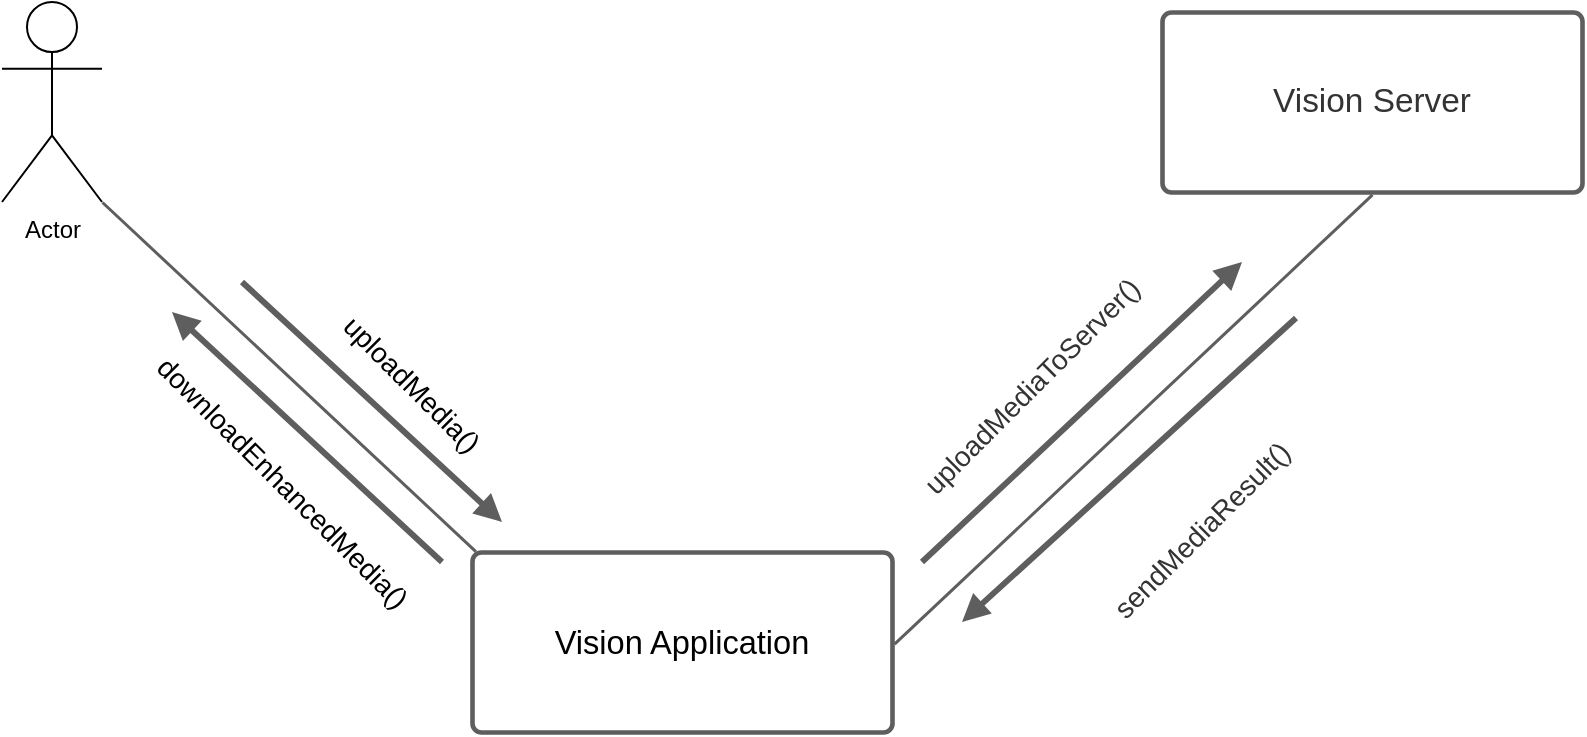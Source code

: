 <mxfile version="14.6.6" type="github">
  <diagram id="MZNEbvOIKQ0AGte8CoT8" name="Page-1">
    <mxGraphModel dx="1662" dy="833" grid="1" gridSize="10" guides="1" tooltips="1" connect="1" arrows="1" fold="1" page="1" pageScale="1" pageWidth="850" pageHeight="1100" math="0" shadow="0">
      <root>
        <mxCell id="0" />
        <mxCell id="1" parent="0" />
        <UserObject label="Vision Application" lucidchartObjectId="5R8w1v7GXrrg" id="aYf_v_CRqeFnfuspDE_A-2">
          <mxCell style="html=1;overflow=block;blockSpacing=1;whiteSpace=wrap;;whiteSpace=wrap;fontSize=16.3;fontColor=#000000;spacing=9;strokeColor=#5e5e5e;strokeOpacity=100;rounded=1;absoluteArcSize=1;arcSize=9;strokeWidth=2.3;" parent="1" vertex="1">
            <mxGeometry x="555" y="405" width="210" height="90" as="geometry" />
          </mxCell>
        </UserObject>
        <UserObject label="Vision Server" lucidchartObjectId="8R8w7S97WI4X" id="aYf_v_CRqeFnfuspDE_A-3">
          <mxCell style="html=1;overflow=block;blockSpacing=1;whiteSpace=wrap;;whiteSpace=wrap;fontSize=16.7;fontColor=#333333;spacing=9;strokeColor=#5e5e5e;strokeOpacity=100;rounded=1;absoluteArcSize=1;arcSize=9;strokeWidth=2.3;" parent="1" vertex="1">
            <mxGeometry x="900" y="135" width="210" height="90" as="geometry" />
          </mxCell>
        </UserObject>
        <UserObject label="" lucidchartObjectId="_T8w7Vj5lxH~" id="aYf_v_CRqeFnfuspDE_A-4">
          <mxCell style="html=1;jettySize=18;whiteSpace=wrap;fontSize=13;strokeColor=#5E5E5E;strokeWidth=1.5;rounded=0;startArrow=none;;endArrow=none;;exitX=1;exitY=1;exitPerimeter=0;entryX=0.008;entryY=-0.005;entryPerimeter=0;exitDx=0;exitDy=0;" parent="1" source="QxxGrKox1YzJSJFWt_CB-1" target="aYf_v_CRqeFnfuspDE_A-2" edge="1">
            <mxGeometry width="100" height="100" relative="1" as="geometry">
              <Array as="points" />
              <mxPoint x="418.32" y="225.45" as="sourcePoint" />
            </mxGeometry>
          </mxCell>
        </UserObject>
        <UserObject label="" lucidchartObjectId="BU8wseWpq0h8" id="aYf_v_CRqeFnfuspDE_A-5">
          <mxCell style="html=1;jettySize=18;whiteSpace=wrap;fontSize=13;strokeColor=#5E5E5E;strokeWidth=1.5;rounded=0;startArrow=none;;endArrow=none;;exitX=0.5;exitY=1.013;exitPerimeter=0;entryX=1.005;entryY=0.509;entryPerimeter=0;" parent="1" source="aYf_v_CRqeFnfuspDE_A-3" target="aYf_v_CRqeFnfuspDE_A-2" edge="1">
            <mxGeometry width="100" height="100" relative="1" as="geometry">
              <Array as="points" />
            </mxGeometry>
          </mxCell>
        </UserObject>
        <UserObject label="" lucidchartObjectId="jW8wIVGWzWUJ" id="aYf_v_CRqeFnfuspDE_A-6">
          <mxCell style="html=1;jettySize=18;whiteSpace=wrap;fontSize=13;strokeColor=#5E5E5E;strokeWidth=3;rounded=0;startArrow=none;;endArrow=block;endFill=1;;" parent="1" edge="1">
            <mxGeometry width="100" height="100" relative="1" as="geometry">
              <Array as="points" />
              <mxPoint x="440" y="270" as="sourcePoint" />
              <mxPoint x="570" y="390" as="targetPoint" />
            </mxGeometry>
          </mxCell>
        </UserObject>
        <mxCell id="QxxGrKox1YzJSJFWt_CB-2" value="&lt;font style=&quot;font-size: 14px&quot;&gt;uploadMedia()&lt;/font&gt;" style="edgeLabel;html=1;align=center;verticalAlign=middle;resizable=0;points=[];rotation=45;" vertex="1" connectable="0" parent="aYf_v_CRqeFnfuspDE_A-6">
          <mxGeometry x="-0.114" y="-4" relative="1" as="geometry">
            <mxPoint x="30" y="-6" as="offset" />
          </mxGeometry>
        </mxCell>
        <UserObject label="" lucidchartObjectId="fu9wNH_-79x." id="aYf_v_CRqeFnfuspDE_A-9">
          <mxCell style="html=1;jettySize=18;whiteSpace=wrap;fontSize=13;strokeColor=#5E5E5E;strokeWidth=3;rounded=0;startArrow=none;;endArrow=block;endFill=1;;" parent="1" edge="1">
            <mxGeometry width="100" height="100" relative="1" as="geometry">
              <Array as="points" />
              <mxPoint x="780" y="410" as="sourcePoint" />
              <mxPoint x="940" y="260" as="targetPoint" />
            </mxGeometry>
          </mxCell>
        </UserObject>
        <UserObject label="&lt;font style=&quot;font-size: 14px&quot;&gt;uploadMediaToServer()&lt;/font&gt;" lucidchartObjectId="3u9wlox8CNqw" id="aYf_v_CRqeFnfuspDE_A-10">
          <mxCell style="html=1;overflow=block;blockSpacing=1;whiteSpace=wrap;;whiteSpace=wrap;fontSize=13.3;fontColor=#333333;spacing=3.8;strokeOpacity=0;fillOpacity=0;rounded=1;absoluteArcSize=1;arcSize=9;fillColor=#ffffff;strokeWidth=3;rotation=-45;" parent="1" vertex="1">
            <mxGeometry x="750" y="305.5" width="170" height="33" as="geometry" />
          </mxCell>
        </UserObject>
        <UserObject label="" lucidchartObjectId="GA9w_wXhENTy" id="aYf_v_CRqeFnfuspDE_A-14">
          <mxCell style="html=1;jettySize=18;whiteSpace=wrap;fontSize=13;strokeColor=#5E5E5E;strokeWidth=3;rounded=0;startArrow=none;;endArrow=block;endFill=1;;" parent="1" edge="1">
            <mxGeometry width="100" height="100" relative="1" as="geometry">
              <Array as="points" />
              <mxPoint x="967" y="288" as="sourcePoint" />
              <mxPoint x="800" y="440" as="targetPoint" />
            </mxGeometry>
          </mxCell>
        </UserObject>
        <UserObject label="&lt;font style=&quot;font-size: 14px&quot;&gt;sendMediaResult()&lt;/font&gt;" lucidchartObjectId="GA9wi2BClNW." id="aYf_v_CRqeFnfuspDE_A-15">
          <mxCell style="html=1;overflow=block;blockSpacing=1;whiteSpace=wrap;;whiteSpace=wrap;fontSize=13.3;fontColor=#333333;spacing=3.8;strokeOpacity=0;fillOpacity=0;rounded=1;absoluteArcSize=1;arcSize=9;fillColor=#ffffff;strokeWidth=3;rotation=-45;" parent="1" vertex="1">
            <mxGeometry x="830" y="370" width="180" height="48" as="geometry" />
          </mxCell>
        </UserObject>
        <UserObject label="" lucidchartObjectId="CC9wUjE_Lyn-" id="aYf_v_CRqeFnfuspDE_A-16">
          <mxCell style="html=1;jettySize=18;whiteSpace=wrap;fontSize=13;strokeColor=#5E5E5E;strokeWidth=3;rounded=0;startArrow=none;;endArrow=block;endFill=1;;" parent="1" edge="1">
            <mxGeometry width="100" height="100" relative="1" as="geometry">
              <Array as="points" />
              <mxPoint x="540" y="410" as="sourcePoint" />
              <mxPoint x="405" y="285" as="targetPoint" />
            </mxGeometry>
          </mxCell>
        </UserObject>
        <mxCell id="QxxGrKox1YzJSJFWt_CB-3" value="&lt;font style=&quot;font-size: 14px&quot;&gt;downloadEnhancedMedia()&lt;/font&gt;" style="edgeLabel;html=1;align=center;verticalAlign=middle;resizable=0;points=[];rotation=45;" vertex="1" connectable="0" parent="aYf_v_CRqeFnfuspDE_A-16">
          <mxGeometry x="0.161" y="-2" relative="1" as="geometry">
            <mxPoint x="-3" y="34" as="offset" />
          </mxGeometry>
        </mxCell>
        <mxCell id="QxxGrKox1YzJSJFWt_CB-1" value="Actor" style="shape=umlActor;verticalLabelPosition=bottom;verticalAlign=top;html=1;outlineConnect=0;" vertex="1" parent="1">
          <mxGeometry x="320" y="130" width="50" height="100" as="geometry" />
        </mxCell>
      </root>
    </mxGraphModel>
  </diagram>
</mxfile>
